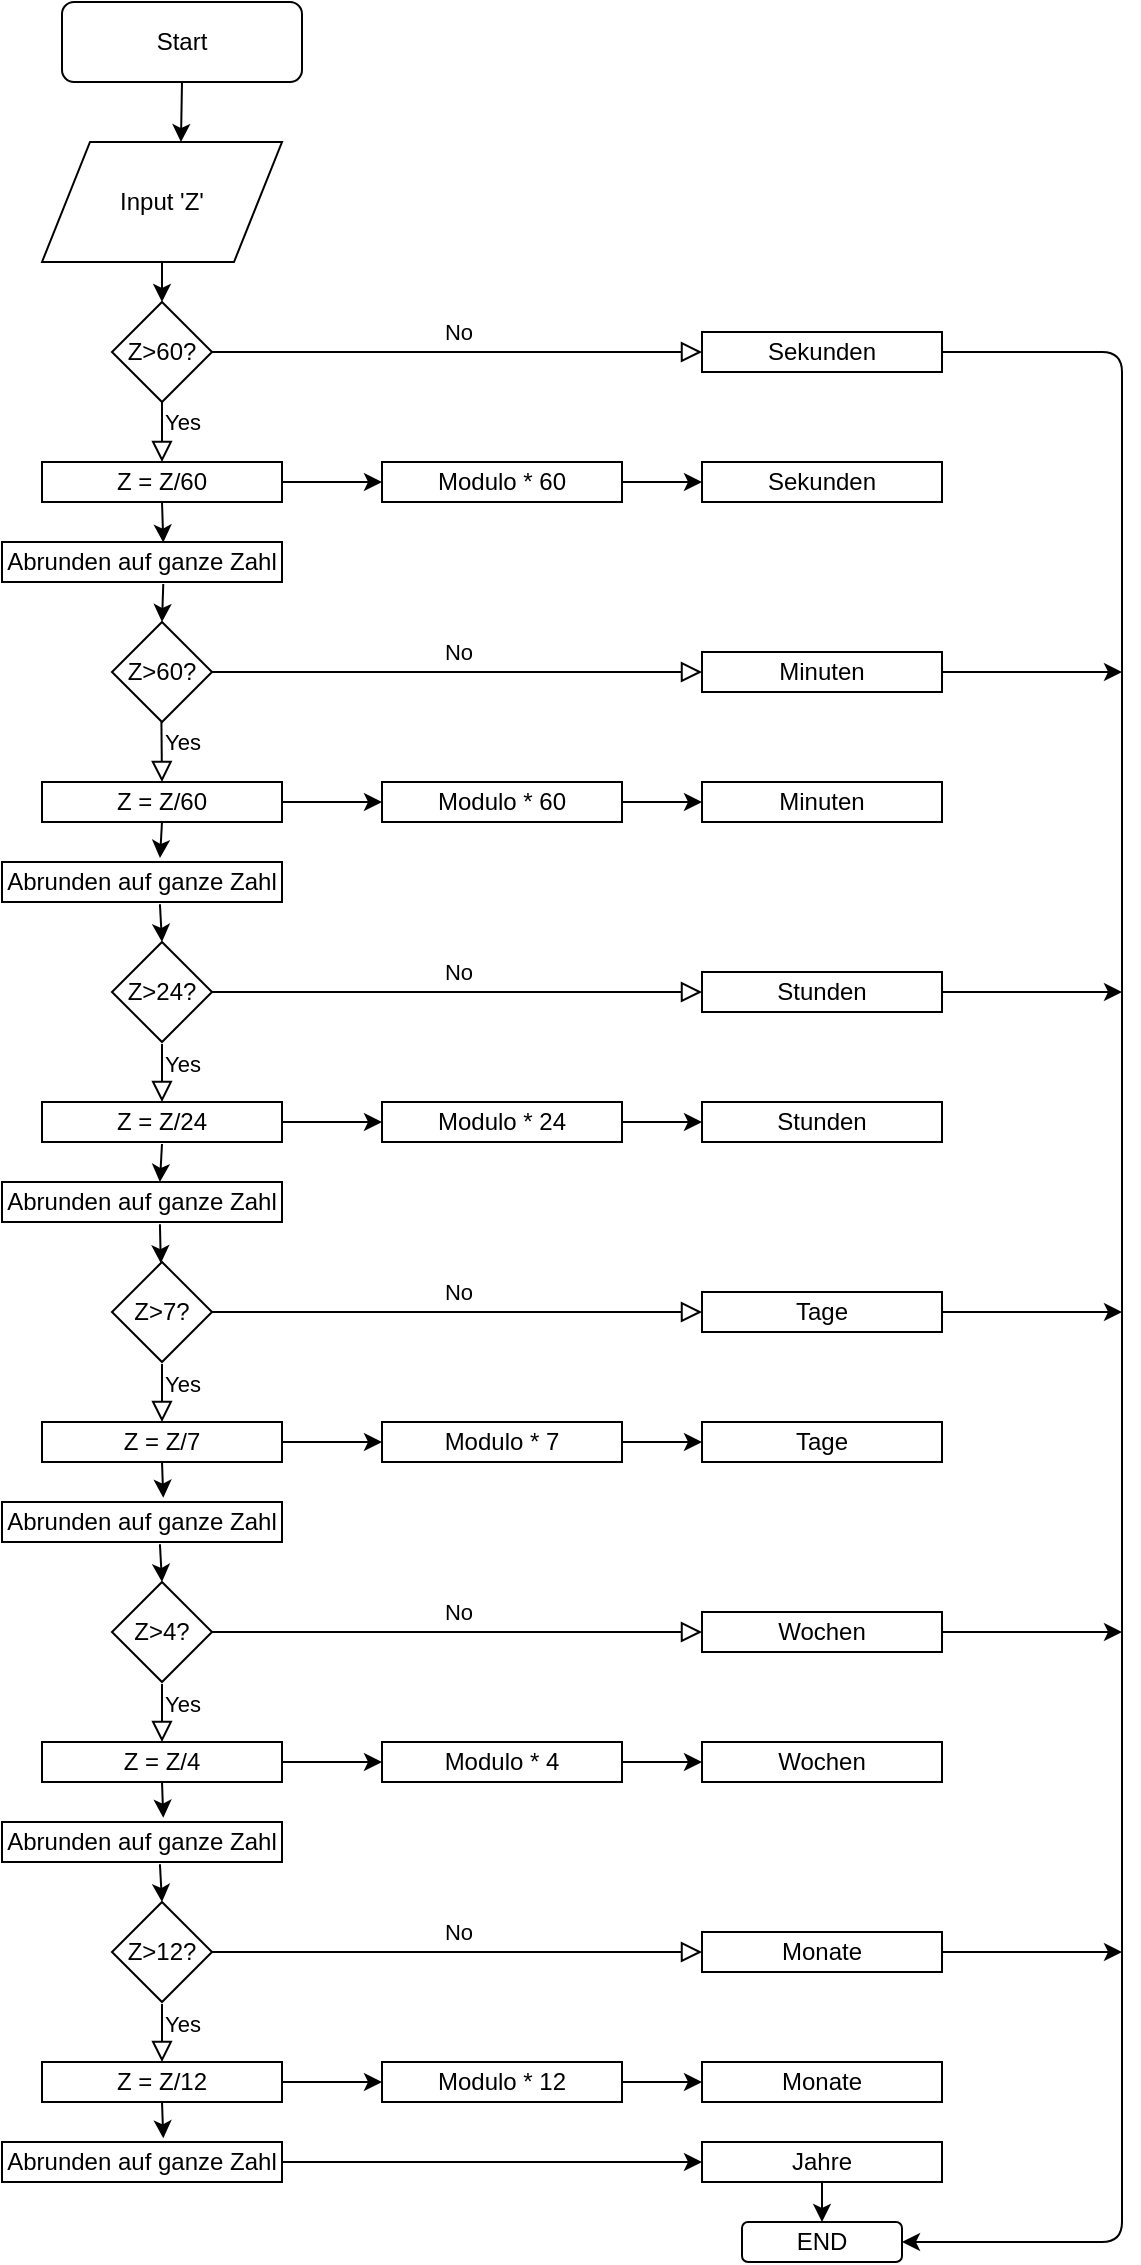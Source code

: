 <mxfile version="13.1.3" type="device"><diagram id="C5RBs43oDa-KdzZeNtuy" name="Page-1"><mxGraphModel dx="931" dy="553" grid="1" gridSize="10" guides="1" tooltips="1" connect="1" arrows="1" fold="1" page="1" pageScale="1" pageWidth="827" pageHeight="1169" math="0" shadow="0"><root><mxCell id="WIyWlLk6GJQsqaUBKTNV-0"/><mxCell id="WIyWlLk6GJQsqaUBKTNV-1" parent="WIyWlLk6GJQsqaUBKTNV-0"/><mxCell id="WIyWlLk6GJQsqaUBKTNV-3" value="Start" style="rounded=1;whiteSpace=wrap;html=1;fontSize=12;glass=0;strokeWidth=1;shadow=0;" parent="WIyWlLk6GJQsqaUBKTNV-1" vertex="1"><mxGeometry x="220" y="10" width="120" height="40" as="geometry"/></mxCell><mxCell id="YqnQ8msq7XzvJthsSd8H-0" value="Input 'Z'" style="shape=parallelogram;perimeter=parallelogramPerimeter;whiteSpace=wrap;html=1;" vertex="1" parent="WIyWlLk6GJQsqaUBKTNV-1"><mxGeometry x="210" y="80" width="120" height="60" as="geometry"/></mxCell><mxCell id="YqnQ8msq7XzvJthsSd8H-1" value="" style="endArrow=classic;html=1;exitX=0.5;exitY=1;exitDx=0;exitDy=0;entryX=0.579;entryY=0;entryDx=0;entryDy=0;entryPerimeter=0;" edge="1" parent="WIyWlLk6GJQsqaUBKTNV-1" source="WIyWlLk6GJQsqaUBKTNV-3" target="YqnQ8msq7XzvJthsSd8H-0"><mxGeometry width="50" height="50" relative="1" as="geometry"><mxPoint x="360" y="300" as="sourcePoint"/><mxPoint x="410" y="250" as="targetPoint"/></mxGeometry></mxCell><mxCell id="YqnQ8msq7XzvJthsSd8H-2" value="Z = Z/60" style="rounded=0;whiteSpace=wrap;html=1;" vertex="1" parent="WIyWlLk6GJQsqaUBKTNV-1"><mxGeometry x="210" y="240" width="120" height="20" as="geometry"/></mxCell><mxCell id="YqnQ8msq7XzvJthsSd8H-8" value="Z&amp;gt;60?" style="rhombus;whiteSpace=wrap;html=1;" vertex="1" parent="WIyWlLk6GJQsqaUBKTNV-1"><mxGeometry x="245" y="160" width="50" height="50" as="geometry"/></mxCell><mxCell id="YqnQ8msq7XzvJthsSd8H-14" value="Sekunden" style="rounded=0;whiteSpace=wrap;html=1;" vertex="1" parent="WIyWlLk6GJQsqaUBKTNV-1"><mxGeometry x="540" y="175" width="120" height="20" as="geometry"/></mxCell><mxCell id="YqnQ8msq7XzvJthsSd8H-43" value="Yes" style="edgeStyle=orthogonalEdgeStyle;rounded=0;html=1;jettySize=auto;orthogonalLoop=1;fontSize=11;endArrow=block;endFill=0;endSize=8;strokeWidth=1;shadow=0;labelBackgroundColor=none;entryX=0.5;entryY=0;entryDx=0;entryDy=0;exitX=0.5;exitY=1;exitDx=0;exitDy=0;" edge="1" parent="WIyWlLk6GJQsqaUBKTNV-1" source="YqnQ8msq7XzvJthsSd8H-8" target="YqnQ8msq7XzvJthsSd8H-2"><mxGeometry x="-0.33" y="10" relative="1" as="geometry"><mxPoint as="offset"/><mxPoint x="269.83" y="240" as="sourcePoint"/><mxPoint x="270" y="260" as="targetPoint"/></mxGeometry></mxCell><mxCell id="YqnQ8msq7XzvJthsSd8H-44" value="" style="endArrow=classic;html=1;exitX=1;exitY=0.5;exitDx=0;exitDy=0;entryX=0;entryY=0.5;entryDx=0;entryDy=0;" edge="1" parent="WIyWlLk6GJQsqaUBKTNV-1" source="YqnQ8msq7XzvJthsSd8H-2" target="YqnQ8msq7XzvJthsSd8H-45"><mxGeometry width="50" height="50" relative="1" as="geometry"><mxPoint x="280" y="270" as="sourcePoint"/><mxPoint x="390" y="260" as="targetPoint"/></mxGeometry></mxCell><mxCell id="YqnQ8msq7XzvJthsSd8H-45" value="Modulo * 60" style="rounded=0;whiteSpace=wrap;html=1;" vertex="1" parent="WIyWlLk6GJQsqaUBKTNV-1"><mxGeometry x="380" y="240" width="120" height="20" as="geometry"/></mxCell><mxCell id="YqnQ8msq7XzvJthsSd8H-46" value="Sekunden" style="rounded=0;whiteSpace=wrap;html=1;" vertex="1" parent="WIyWlLk6GJQsqaUBKTNV-1"><mxGeometry x="540" y="240" width="120" height="20" as="geometry"/></mxCell><mxCell id="YqnQ8msq7XzvJthsSd8H-48" value="" style="endArrow=classic;html=1;exitX=1;exitY=0.5;exitDx=0;exitDy=0;entryX=0;entryY=0.5;entryDx=0;entryDy=0;" edge="1" parent="WIyWlLk6GJQsqaUBKTNV-1" source="YqnQ8msq7XzvJthsSd8H-45" target="YqnQ8msq7XzvJthsSd8H-46"><mxGeometry width="50" height="50" relative="1" as="geometry"><mxPoint x="360" y="300" as="sourcePoint"/><mxPoint x="410" y="250" as="targetPoint"/></mxGeometry></mxCell><mxCell id="YqnQ8msq7XzvJthsSd8H-49" value="Abrunden auf ganze Zahl" style="rounded=0;whiteSpace=wrap;html=1;" vertex="1" parent="WIyWlLk6GJQsqaUBKTNV-1"><mxGeometry x="190" y="280" width="140" height="20" as="geometry"/></mxCell><mxCell id="YqnQ8msq7XzvJthsSd8H-50" style="edgeStyle=orthogonalEdgeStyle;rounded=0;orthogonalLoop=1;jettySize=auto;html=1;exitX=0.5;exitY=1;exitDx=0;exitDy=0;" edge="1" parent="WIyWlLk6GJQsqaUBKTNV-1" source="YqnQ8msq7XzvJthsSd8H-49" target="YqnQ8msq7XzvJthsSd8H-49"><mxGeometry relative="1" as="geometry"/></mxCell><mxCell id="YqnQ8msq7XzvJthsSd8H-51" value="" style="endArrow=classic;html=1;exitX=0.5;exitY=1;exitDx=0;exitDy=0;" edge="1" parent="WIyWlLk6GJQsqaUBKTNV-1" source="YqnQ8msq7XzvJthsSd8H-0" target="YqnQ8msq7XzvJthsSd8H-8"><mxGeometry width="50" height="50" relative="1" as="geometry"><mxPoint x="360" y="270" as="sourcePoint"/><mxPoint x="410" y="220" as="targetPoint"/></mxGeometry></mxCell><mxCell id="YqnQ8msq7XzvJthsSd8H-52" value="" style="endArrow=classic;html=1;exitX=0.5;exitY=1;exitDx=0;exitDy=0;entryX=0.576;entryY=0.014;entryDx=0;entryDy=0;entryPerimeter=0;" edge="1" parent="WIyWlLk6GJQsqaUBKTNV-1" source="YqnQ8msq7XzvJthsSd8H-2" target="YqnQ8msq7XzvJthsSd8H-49"><mxGeometry width="50" height="50" relative="1" as="geometry"><mxPoint x="360" y="240" as="sourcePoint"/><mxPoint x="410" y="190" as="targetPoint"/></mxGeometry></mxCell><mxCell id="YqnQ8msq7XzvJthsSd8H-53" value="No" style="edgeStyle=orthogonalEdgeStyle;rounded=0;html=1;jettySize=auto;orthogonalLoop=1;fontSize=11;endArrow=block;endFill=0;endSize=8;strokeWidth=1;shadow=0;labelBackgroundColor=none;exitX=1;exitY=0.5;exitDx=0;exitDy=0;entryX=0;entryY=0.5;entryDx=0;entryDy=0;" edge="1" parent="WIyWlLk6GJQsqaUBKTNV-1" source="YqnQ8msq7XzvJthsSd8H-8" target="YqnQ8msq7XzvJthsSd8H-14"><mxGeometry y="10" relative="1" as="geometry"><mxPoint as="offset"/><mxPoint x="300" y="185" as="sourcePoint"/><mxPoint x="345" y="184.76" as="targetPoint"/></mxGeometry></mxCell><mxCell id="YqnQ8msq7XzvJthsSd8H-54" value="Z&amp;gt;60?" style="rhombus;whiteSpace=wrap;html=1;" vertex="1" parent="WIyWlLk6GJQsqaUBKTNV-1"><mxGeometry x="245" y="320" width="50" height="50" as="geometry"/></mxCell><mxCell id="YqnQ8msq7XzvJthsSd8H-55" value="" style="endArrow=classic;html=1;exitX=0.576;exitY=1.05;exitDx=0;exitDy=0;exitPerimeter=0;entryX=0.5;entryY=0;entryDx=0;entryDy=0;" edge="1" parent="WIyWlLk6GJQsqaUBKTNV-1" source="YqnQ8msq7XzvJthsSd8H-49" target="YqnQ8msq7XzvJthsSd8H-54"><mxGeometry width="50" height="50" relative="1" as="geometry"><mxPoint x="300" y="480" as="sourcePoint"/><mxPoint x="350" y="430" as="targetPoint"/></mxGeometry></mxCell><mxCell id="YqnQ8msq7XzvJthsSd8H-56" value="Z = Z/60" style="rounded=0;whiteSpace=wrap;html=1;" vertex="1" parent="WIyWlLk6GJQsqaUBKTNV-1"><mxGeometry x="210" y="400" width="120" height="20" as="geometry"/></mxCell><mxCell id="YqnQ8msq7XzvJthsSd8H-60" value="Minuten" style="rounded=0;whiteSpace=wrap;html=1;" vertex="1" parent="WIyWlLk6GJQsqaUBKTNV-1"><mxGeometry x="540" y="335" width="120" height="20" as="geometry"/></mxCell><mxCell id="YqnQ8msq7XzvJthsSd8H-61" value="No" style="edgeStyle=orthogonalEdgeStyle;rounded=0;html=1;jettySize=auto;orthogonalLoop=1;fontSize=11;endArrow=block;endFill=0;endSize=8;strokeWidth=1;shadow=0;labelBackgroundColor=none;entryX=0;entryY=0.5;entryDx=0;entryDy=0;exitX=1;exitY=0.5;exitDx=0;exitDy=0;" edge="1" parent="WIyWlLk6GJQsqaUBKTNV-1" target="YqnQ8msq7XzvJthsSd8H-60" source="YqnQ8msq7XzvJthsSd8H-54"><mxGeometry y="10" relative="1" as="geometry"><mxPoint as="offset"/><mxPoint x="300" y="345" as="sourcePoint"/><mxPoint x="345" y="344.76" as="targetPoint"/></mxGeometry></mxCell><mxCell id="YqnQ8msq7XzvJthsSd8H-62" value="Yes" style="edgeStyle=orthogonalEdgeStyle;rounded=0;html=1;jettySize=auto;orthogonalLoop=1;fontSize=11;endArrow=block;endFill=0;endSize=8;strokeWidth=1;shadow=0;labelBackgroundColor=none;exitX=0.5;exitY=1;exitDx=0;exitDy=0;entryX=0.5;entryY=0;entryDx=0;entryDy=0;" edge="1" parent="WIyWlLk6GJQsqaUBKTNV-1" target="YqnQ8msq7XzvJthsSd8H-56"><mxGeometry x="-0.33" y="10" relative="1" as="geometry"><mxPoint as="offset"/><mxPoint x="269.71" y="370" as="sourcePoint"/><mxPoint x="270" y="390" as="targetPoint"/></mxGeometry></mxCell><mxCell id="YqnQ8msq7XzvJthsSd8H-66" value="" style="endArrow=classic;html=1;entryX=0;entryY=0.5;entryDx=0;entryDy=0;exitX=1;exitY=0.5;exitDx=0;exitDy=0;" edge="1" parent="WIyWlLk6GJQsqaUBKTNV-1" target="YqnQ8msq7XzvJthsSd8H-67" source="YqnQ8msq7XzvJthsSd8H-56"><mxGeometry width="50" height="50" relative="1" as="geometry"><mxPoint x="350" y="410" as="sourcePoint"/><mxPoint x="390" y="420" as="targetPoint"/></mxGeometry></mxCell><mxCell id="YqnQ8msq7XzvJthsSd8H-67" value="Modulo * 60" style="rounded=0;whiteSpace=wrap;html=1;" vertex="1" parent="WIyWlLk6GJQsqaUBKTNV-1"><mxGeometry x="380" y="400" width="120" height="20" as="geometry"/></mxCell><mxCell id="YqnQ8msq7XzvJthsSd8H-68" value="Minuten" style="rounded=0;whiteSpace=wrap;html=1;" vertex="1" parent="WIyWlLk6GJQsqaUBKTNV-1"><mxGeometry x="540" y="400" width="120" height="20" as="geometry"/></mxCell><mxCell id="YqnQ8msq7XzvJthsSd8H-69" value="" style="endArrow=classic;html=1;exitX=1;exitY=0.5;exitDx=0;exitDy=0;entryX=0;entryY=0.5;entryDx=0;entryDy=0;" edge="1" parent="WIyWlLk6GJQsqaUBKTNV-1" source="YqnQ8msq7XzvJthsSd8H-67" target="YqnQ8msq7XzvJthsSd8H-68"><mxGeometry width="50" height="50" relative="1" as="geometry"><mxPoint x="360" y="460" as="sourcePoint"/><mxPoint x="410" y="410" as="targetPoint"/></mxGeometry></mxCell><mxCell id="YqnQ8msq7XzvJthsSd8H-70" value="Z&amp;gt;24?" style="rhombus;whiteSpace=wrap;html=1;" vertex="1" parent="WIyWlLk6GJQsqaUBKTNV-1"><mxGeometry x="245" y="480" width="50" height="50" as="geometry"/></mxCell><mxCell id="YqnQ8msq7XzvJthsSd8H-71" value="" style="endArrow=classic;html=1;exitX=0.5;exitY=1;exitDx=0;exitDy=0;" edge="1" parent="WIyWlLk6GJQsqaUBKTNV-1" source="YqnQ8msq7XzvJthsSd8H-56"><mxGeometry width="50" height="50" relative="1" as="geometry"><mxPoint x="270" y="430" as="sourcePoint"/><mxPoint x="269" y="438" as="targetPoint"/></mxGeometry></mxCell><mxCell id="YqnQ8msq7XzvJthsSd8H-73" value="Stunden" style="rounded=0;whiteSpace=wrap;html=1;" vertex="1" parent="WIyWlLk6GJQsqaUBKTNV-1"><mxGeometry x="540" y="495" width="120" height="20" as="geometry"/></mxCell><mxCell id="YqnQ8msq7XzvJthsSd8H-74" value="No" style="edgeStyle=orthogonalEdgeStyle;rounded=0;html=1;jettySize=auto;orthogonalLoop=1;fontSize=11;endArrow=block;endFill=0;endSize=8;strokeWidth=1;shadow=0;labelBackgroundColor=none;entryX=0;entryY=0.5;entryDx=0;entryDy=0;exitX=1;exitY=0.5;exitDx=0;exitDy=0;" edge="1" parent="WIyWlLk6GJQsqaUBKTNV-1" target="YqnQ8msq7XzvJthsSd8H-73" source="YqnQ8msq7XzvJthsSd8H-70"><mxGeometry y="10" relative="1" as="geometry"><mxPoint as="offset"/><mxPoint x="310" y="505" as="sourcePoint"/><mxPoint x="345" y="504.76" as="targetPoint"/></mxGeometry></mxCell><mxCell id="YqnQ8msq7XzvJthsSd8H-75" value="Z = Z/24" style="rounded=0;whiteSpace=wrap;html=1;" vertex="1" parent="WIyWlLk6GJQsqaUBKTNV-1"><mxGeometry x="210" y="560" width="120" height="20" as="geometry"/></mxCell><mxCell id="YqnQ8msq7XzvJthsSd8H-76" value="Yes" style="edgeStyle=orthogonalEdgeStyle;rounded=0;html=1;jettySize=auto;orthogonalLoop=1;fontSize=11;endArrow=block;endFill=0;endSize=8;strokeWidth=1;shadow=0;labelBackgroundColor=none;entryX=0.5;entryY=0;entryDx=0;entryDy=0;" edge="1" parent="WIyWlLk6GJQsqaUBKTNV-1" target="YqnQ8msq7XzvJthsSd8H-75"><mxGeometry x="-0.33" y="10" relative="1" as="geometry"><mxPoint as="offset"/><mxPoint x="270" y="531" as="sourcePoint"/><mxPoint x="270" y="550" as="targetPoint"/></mxGeometry></mxCell><mxCell id="YqnQ8msq7XzvJthsSd8H-79" value="" style="endArrow=classic;html=1;entryX=0;entryY=0.5;entryDx=0;entryDy=0;exitX=1;exitY=0.5;exitDx=0;exitDy=0;" edge="1" parent="WIyWlLk6GJQsqaUBKTNV-1" target="YqnQ8msq7XzvJthsSd8H-80" source="YqnQ8msq7XzvJthsSd8H-75"><mxGeometry width="50" height="50" relative="1" as="geometry"><mxPoint x="350" y="570" as="sourcePoint"/><mxPoint x="390" y="580" as="targetPoint"/></mxGeometry></mxCell><mxCell id="YqnQ8msq7XzvJthsSd8H-80" value="Modulo * 24" style="rounded=0;whiteSpace=wrap;html=1;" vertex="1" parent="WIyWlLk6GJQsqaUBKTNV-1"><mxGeometry x="380" y="560" width="120" height="20" as="geometry"/></mxCell><mxCell id="YqnQ8msq7XzvJthsSd8H-81" value="Stunden" style="rounded=0;whiteSpace=wrap;html=1;" vertex="1" parent="WIyWlLk6GJQsqaUBKTNV-1"><mxGeometry x="540" y="560" width="120" height="20" as="geometry"/></mxCell><mxCell id="YqnQ8msq7XzvJthsSd8H-82" value="" style="endArrow=classic;html=1;exitX=1;exitY=0.5;exitDx=0;exitDy=0;entryX=0;entryY=0.5;entryDx=0;entryDy=0;" edge="1" parent="WIyWlLk6GJQsqaUBKTNV-1" source="YqnQ8msq7XzvJthsSd8H-80" target="YqnQ8msq7XzvJthsSd8H-81"><mxGeometry width="50" height="50" relative="1" as="geometry"><mxPoint x="360" y="620" as="sourcePoint"/><mxPoint x="410" y="570" as="targetPoint"/></mxGeometry></mxCell><mxCell id="YqnQ8msq7XzvJthsSd8H-83" value="Z&amp;gt;7?" style="rhombus;whiteSpace=wrap;html=1;" vertex="1" parent="WIyWlLk6GJQsqaUBKTNV-1"><mxGeometry x="245" y="640" width="50" height="50" as="geometry"/></mxCell><mxCell id="YqnQ8msq7XzvJthsSd8H-84" value="" style="endArrow=classic;html=1;entryX=0.564;entryY=0;entryDx=0;entryDy=0;entryPerimeter=0;" edge="1" parent="WIyWlLk6GJQsqaUBKTNV-1" target="YqnQ8msq7XzvJthsSd8H-105"><mxGeometry width="50" height="50" relative="1" as="geometry"><mxPoint x="270" y="581" as="sourcePoint"/><mxPoint x="270" y="600" as="targetPoint"/></mxGeometry></mxCell><mxCell id="YqnQ8msq7XzvJthsSd8H-85" value="Tage" style="rounded=0;whiteSpace=wrap;html=1;" vertex="1" parent="WIyWlLk6GJQsqaUBKTNV-1"><mxGeometry x="540" y="655" width="120" height="20" as="geometry"/></mxCell><mxCell id="YqnQ8msq7XzvJthsSd8H-86" value="No" style="edgeStyle=orthogonalEdgeStyle;rounded=0;html=1;jettySize=auto;orthogonalLoop=1;fontSize=11;endArrow=block;endFill=0;endSize=8;strokeWidth=1;shadow=0;labelBackgroundColor=none;entryX=0;entryY=0.5;entryDx=0;entryDy=0;exitX=1;exitY=0.5;exitDx=0;exitDy=0;" edge="1" parent="WIyWlLk6GJQsqaUBKTNV-1" source="YqnQ8msq7XzvJthsSd8H-83" target="YqnQ8msq7XzvJthsSd8H-85"><mxGeometry y="10" relative="1" as="geometry"><mxPoint as="offset"/><mxPoint x="310" y="665" as="sourcePoint"/><mxPoint x="345" y="664.76" as="targetPoint"/></mxGeometry></mxCell><mxCell id="YqnQ8msq7XzvJthsSd8H-87" value="Z = Z/7" style="rounded=0;whiteSpace=wrap;html=1;" vertex="1" parent="WIyWlLk6GJQsqaUBKTNV-1"><mxGeometry x="210" y="720" width="120" height="20" as="geometry"/></mxCell><mxCell id="YqnQ8msq7XzvJthsSd8H-88" value="Yes" style="edgeStyle=orthogonalEdgeStyle;rounded=0;html=1;jettySize=auto;orthogonalLoop=1;fontSize=11;endArrow=block;endFill=0;endSize=8;strokeWidth=1;shadow=0;labelBackgroundColor=none;entryX=0.5;entryY=0;entryDx=0;entryDy=0;" edge="1" parent="WIyWlLk6GJQsqaUBKTNV-1" target="YqnQ8msq7XzvJthsSd8H-87"><mxGeometry x="-0.33" y="10" relative="1" as="geometry"><mxPoint as="offset"/><mxPoint x="270" y="691" as="sourcePoint"/><mxPoint x="270" y="710" as="targetPoint"/></mxGeometry></mxCell><mxCell id="YqnQ8msq7XzvJthsSd8H-89" value="" style="endArrow=classic;html=1;entryX=0;entryY=0.5;entryDx=0;entryDy=0;exitX=1;exitY=0.5;exitDx=0;exitDy=0;" edge="1" parent="WIyWlLk6GJQsqaUBKTNV-1" source="YqnQ8msq7XzvJthsSd8H-87" target="YqnQ8msq7XzvJthsSd8H-90"><mxGeometry width="50" height="50" relative="1" as="geometry"><mxPoint x="350" y="730" as="sourcePoint"/><mxPoint x="390" y="740" as="targetPoint"/></mxGeometry></mxCell><mxCell id="YqnQ8msq7XzvJthsSd8H-90" value="Modulo * 7" style="rounded=0;whiteSpace=wrap;html=1;" vertex="1" parent="WIyWlLk6GJQsqaUBKTNV-1"><mxGeometry x="380" y="720" width="120" height="20" as="geometry"/></mxCell><mxCell id="YqnQ8msq7XzvJthsSd8H-91" value="Tage" style="rounded=0;whiteSpace=wrap;html=1;" vertex="1" parent="WIyWlLk6GJQsqaUBKTNV-1"><mxGeometry x="540" y="720" width="120" height="20" as="geometry"/></mxCell><mxCell id="YqnQ8msq7XzvJthsSd8H-92" value="" style="endArrow=classic;html=1;exitX=1;exitY=0.5;exitDx=0;exitDy=0;entryX=0;entryY=0.5;entryDx=0;entryDy=0;" edge="1" parent="WIyWlLk6GJQsqaUBKTNV-1" source="YqnQ8msq7XzvJthsSd8H-90" target="YqnQ8msq7XzvJthsSd8H-91"><mxGeometry width="50" height="50" relative="1" as="geometry"><mxPoint x="360" y="780" as="sourcePoint"/><mxPoint x="410" y="730" as="targetPoint"/></mxGeometry></mxCell><mxCell id="YqnQ8msq7XzvJthsSd8H-93" value="Z&amp;gt;4?" style="rhombus;whiteSpace=wrap;html=1;" vertex="1" parent="WIyWlLk6GJQsqaUBKTNV-1"><mxGeometry x="245" y="800" width="50" height="50" as="geometry"/></mxCell><mxCell id="YqnQ8msq7XzvJthsSd8H-94" value="" style="endArrow=classic;html=1;exitX=0.5;exitY=1;exitDx=0;exitDy=0;entryX=0.576;entryY=-0.107;entryDx=0;entryDy=0;entryPerimeter=0;" edge="1" parent="WIyWlLk6GJQsqaUBKTNV-1" target="YqnQ8msq7XzvJthsSd8H-107"><mxGeometry width="50" height="50" relative="1" as="geometry"><mxPoint x="270" y="740" as="sourcePoint"/><mxPoint x="270" y="750" as="targetPoint"/></mxGeometry></mxCell><mxCell id="YqnQ8msq7XzvJthsSd8H-95" value="Wochen" style="rounded=0;whiteSpace=wrap;html=1;" vertex="1" parent="WIyWlLk6GJQsqaUBKTNV-1"><mxGeometry x="540" y="815" width="120" height="20" as="geometry"/></mxCell><mxCell id="YqnQ8msq7XzvJthsSd8H-96" value="No" style="edgeStyle=orthogonalEdgeStyle;rounded=0;html=1;jettySize=auto;orthogonalLoop=1;fontSize=11;endArrow=block;endFill=0;endSize=8;strokeWidth=1;shadow=0;labelBackgroundColor=none;entryX=0;entryY=0.5;entryDx=0;entryDy=0;exitX=1;exitY=0.5;exitDx=0;exitDy=0;" edge="1" parent="WIyWlLk6GJQsqaUBKTNV-1" source="YqnQ8msq7XzvJthsSd8H-93" target="YqnQ8msq7XzvJthsSd8H-95"><mxGeometry y="10" relative="1" as="geometry"><mxPoint as="offset"/><mxPoint x="310" y="825" as="sourcePoint"/><mxPoint x="345" y="824.76" as="targetPoint"/></mxGeometry></mxCell><mxCell id="YqnQ8msq7XzvJthsSd8H-97" value="Z = Z/4" style="rounded=0;whiteSpace=wrap;html=1;" vertex="1" parent="WIyWlLk6GJQsqaUBKTNV-1"><mxGeometry x="210" y="880" width="120" height="20" as="geometry"/></mxCell><mxCell id="YqnQ8msq7XzvJthsSd8H-98" value="Yes" style="edgeStyle=orthogonalEdgeStyle;rounded=0;html=1;jettySize=auto;orthogonalLoop=1;fontSize=11;endArrow=block;endFill=0;endSize=8;strokeWidth=1;shadow=0;labelBackgroundColor=none;entryX=0.5;entryY=0;entryDx=0;entryDy=0;" edge="1" parent="WIyWlLk6GJQsqaUBKTNV-1" target="YqnQ8msq7XzvJthsSd8H-97"><mxGeometry x="-0.33" y="10" relative="1" as="geometry"><mxPoint as="offset"/><mxPoint x="270" y="851" as="sourcePoint"/><mxPoint x="270" y="870" as="targetPoint"/></mxGeometry></mxCell><mxCell id="YqnQ8msq7XzvJthsSd8H-99" value="" style="endArrow=classic;html=1;entryX=0;entryY=0.5;entryDx=0;entryDy=0;exitX=1;exitY=0.5;exitDx=0;exitDy=0;" edge="1" parent="WIyWlLk6GJQsqaUBKTNV-1" source="YqnQ8msq7XzvJthsSd8H-97" target="YqnQ8msq7XzvJthsSd8H-100"><mxGeometry width="50" height="50" relative="1" as="geometry"><mxPoint x="350" y="890" as="sourcePoint"/><mxPoint x="390" y="900" as="targetPoint"/></mxGeometry></mxCell><mxCell id="YqnQ8msq7XzvJthsSd8H-100" value="Modulo * 4" style="rounded=0;whiteSpace=wrap;html=1;" vertex="1" parent="WIyWlLk6GJQsqaUBKTNV-1"><mxGeometry x="380" y="880" width="120" height="20" as="geometry"/></mxCell><mxCell id="YqnQ8msq7XzvJthsSd8H-101" value="Wochen" style="rounded=0;whiteSpace=wrap;html=1;" vertex="1" parent="WIyWlLk6GJQsqaUBKTNV-1"><mxGeometry x="540" y="880" width="120" height="20" as="geometry"/></mxCell><mxCell id="YqnQ8msq7XzvJthsSd8H-102" value="" style="endArrow=classic;html=1;exitX=1;exitY=0.5;exitDx=0;exitDy=0;entryX=0;entryY=0.5;entryDx=0;entryDy=0;" edge="1" parent="WIyWlLk6GJQsqaUBKTNV-1" source="YqnQ8msq7XzvJthsSd8H-100" target="YqnQ8msq7XzvJthsSd8H-101"><mxGeometry width="50" height="50" relative="1" as="geometry"><mxPoint x="360" y="940" as="sourcePoint"/><mxPoint x="410" y="890" as="targetPoint"/></mxGeometry></mxCell><mxCell id="YqnQ8msq7XzvJthsSd8H-103" value="Abrunden auf ganze Zahl" style="rounded=0;whiteSpace=wrap;html=1;" vertex="1" parent="WIyWlLk6GJQsqaUBKTNV-1"><mxGeometry x="190" y="440" width="140" height="20" as="geometry"/></mxCell><mxCell id="YqnQ8msq7XzvJthsSd8H-104" value="" style="endArrow=classic;html=1;exitX=0.564;exitY=1.057;exitDx=0;exitDy=0;exitPerimeter=0;entryX=0.5;entryY=0;entryDx=0;entryDy=0;" edge="1" parent="WIyWlLk6GJQsqaUBKTNV-1" source="YqnQ8msq7XzvJthsSd8H-103" target="YqnQ8msq7XzvJthsSd8H-70"><mxGeometry width="50" height="50" relative="1" as="geometry"><mxPoint x="350" y="540" as="sourcePoint"/><mxPoint x="400" y="490" as="targetPoint"/></mxGeometry></mxCell><mxCell id="YqnQ8msq7XzvJthsSd8H-105" value="Abrunden auf ganze Zahl" style="rounded=0;whiteSpace=wrap;html=1;" vertex="1" parent="WIyWlLk6GJQsqaUBKTNV-1"><mxGeometry x="190" y="600" width="140" height="20" as="geometry"/></mxCell><mxCell id="YqnQ8msq7XzvJthsSd8H-106" value="" style="endArrow=classic;html=1;exitX=0.564;exitY=1.057;exitDx=0;exitDy=0;exitPerimeter=0;" edge="1" parent="WIyWlLk6GJQsqaUBKTNV-1" source="YqnQ8msq7XzvJthsSd8H-105" target="YqnQ8msq7XzvJthsSd8H-83"><mxGeometry width="50" height="50" relative="1" as="geometry"><mxPoint x="350" y="700" as="sourcePoint"/><mxPoint x="270" y="640" as="targetPoint"/></mxGeometry></mxCell><mxCell id="YqnQ8msq7XzvJthsSd8H-107" value="Abrunden auf ganze Zahl" style="rounded=0;whiteSpace=wrap;html=1;" vertex="1" parent="WIyWlLk6GJQsqaUBKTNV-1"><mxGeometry x="190" y="760" width="140" height="20" as="geometry"/></mxCell><mxCell id="YqnQ8msq7XzvJthsSd8H-108" value="" style="endArrow=classic;html=1;exitX=0.564;exitY=1.057;exitDx=0;exitDy=0;exitPerimeter=0;entryX=0.5;entryY=0;entryDx=0;entryDy=0;" edge="1" parent="WIyWlLk6GJQsqaUBKTNV-1" source="YqnQ8msq7XzvJthsSd8H-107" target="YqnQ8msq7XzvJthsSd8H-93"><mxGeometry width="50" height="50" relative="1" as="geometry"><mxPoint x="350" y="860" as="sourcePoint"/><mxPoint x="270" y="800" as="targetPoint"/></mxGeometry></mxCell><mxCell id="YqnQ8msq7XzvJthsSd8H-111" value="Z&amp;gt;12?" style="rhombus;whiteSpace=wrap;html=1;" vertex="1" parent="WIyWlLk6GJQsqaUBKTNV-1"><mxGeometry x="245" y="960" width="50" height="50" as="geometry"/></mxCell><mxCell id="YqnQ8msq7XzvJthsSd8H-112" value="" style="endArrow=classic;html=1;exitX=0.5;exitY=1;exitDx=0;exitDy=0;entryX=0.576;entryY=-0.107;entryDx=0;entryDy=0;entryPerimeter=0;" edge="1" parent="WIyWlLk6GJQsqaUBKTNV-1" target="YqnQ8msq7XzvJthsSd8H-121"><mxGeometry width="50" height="50" relative="1" as="geometry"><mxPoint x="270" y="900" as="sourcePoint"/><mxPoint x="270" y="910" as="targetPoint"/></mxGeometry></mxCell><mxCell id="YqnQ8msq7XzvJthsSd8H-113" value="Monate" style="rounded=0;whiteSpace=wrap;html=1;" vertex="1" parent="WIyWlLk6GJQsqaUBKTNV-1"><mxGeometry x="540" y="975" width="120" height="20" as="geometry"/></mxCell><mxCell id="YqnQ8msq7XzvJthsSd8H-114" value="No" style="edgeStyle=orthogonalEdgeStyle;rounded=0;html=1;jettySize=auto;orthogonalLoop=1;fontSize=11;endArrow=block;endFill=0;endSize=8;strokeWidth=1;shadow=0;labelBackgroundColor=none;entryX=0;entryY=0.5;entryDx=0;entryDy=0;exitX=1;exitY=0.5;exitDx=0;exitDy=0;" edge="1" parent="WIyWlLk6GJQsqaUBKTNV-1" source="YqnQ8msq7XzvJthsSd8H-111" target="YqnQ8msq7XzvJthsSd8H-113"><mxGeometry y="10" relative="1" as="geometry"><mxPoint as="offset"/><mxPoint x="310" y="985" as="sourcePoint"/><mxPoint x="345" y="984.76" as="targetPoint"/></mxGeometry></mxCell><mxCell id="YqnQ8msq7XzvJthsSd8H-115" value="Z = Z/12" style="rounded=0;whiteSpace=wrap;html=1;" vertex="1" parent="WIyWlLk6GJQsqaUBKTNV-1"><mxGeometry x="210" y="1040" width="120" height="20" as="geometry"/></mxCell><mxCell id="YqnQ8msq7XzvJthsSd8H-116" value="Yes" style="edgeStyle=orthogonalEdgeStyle;rounded=0;html=1;jettySize=auto;orthogonalLoop=1;fontSize=11;endArrow=block;endFill=0;endSize=8;strokeWidth=1;shadow=0;labelBackgroundColor=none;entryX=0.5;entryY=0;entryDx=0;entryDy=0;" edge="1" parent="WIyWlLk6GJQsqaUBKTNV-1" target="YqnQ8msq7XzvJthsSd8H-115"><mxGeometry x="-0.33" y="10" relative="1" as="geometry"><mxPoint as="offset"/><mxPoint x="270" y="1011" as="sourcePoint"/><mxPoint x="270" y="1030" as="targetPoint"/></mxGeometry></mxCell><mxCell id="YqnQ8msq7XzvJthsSd8H-117" value="" style="endArrow=classic;html=1;entryX=0;entryY=0.5;entryDx=0;entryDy=0;exitX=1;exitY=0.5;exitDx=0;exitDy=0;" edge="1" parent="WIyWlLk6GJQsqaUBKTNV-1" source="YqnQ8msq7XzvJthsSd8H-115" target="YqnQ8msq7XzvJthsSd8H-118"><mxGeometry width="50" height="50" relative="1" as="geometry"><mxPoint x="350" y="1050" as="sourcePoint"/><mxPoint x="390" y="1060" as="targetPoint"/></mxGeometry></mxCell><mxCell id="YqnQ8msq7XzvJthsSd8H-118" value="Modulo * 12" style="rounded=0;whiteSpace=wrap;html=1;" vertex="1" parent="WIyWlLk6GJQsqaUBKTNV-1"><mxGeometry x="380" y="1040" width="120" height="20" as="geometry"/></mxCell><mxCell id="YqnQ8msq7XzvJthsSd8H-119" value="Monate" style="rounded=0;whiteSpace=wrap;html=1;" vertex="1" parent="WIyWlLk6GJQsqaUBKTNV-1"><mxGeometry x="540" y="1040" width="120" height="20" as="geometry"/></mxCell><mxCell id="YqnQ8msq7XzvJthsSd8H-120" value="" style="endArrow=classic;html=1;exitX=1;exitY=0.5;exitDx=0;exitDy=0;entryX=0;entryY=0.5;entryDx=0;entryDy=0;" edge="1" parent="WIyWlLk6GJQsqaUBKTNV-1" source="YqnQ8msq7XzvJthsSd8H-118" target="YqnQ8msq7XzvJthsSd8H-119"><mxGeometry width="50" height="50" relative="1" as="geometry"><mxPoint x="360" y="1100" as="sourcePoint"/><mxPoint x="410" y="1050" as="targetPoint"/></mxGeometry></mxCell><mxCell id="YqnQ8msq7XzvJthsSd8H-121" value="Abrunden auf ganze Zahl" style="rounded=0;whiteSpace=wrap;html=1;" vertex="1" parent="WIyWlLk6GJQsqaUBKTNV-1"><mxGeometry x="190" y="920" width="140" height="20" as="geometry"/></mxCell><mxCell id="YqnQ8msq7XzvJthsSd8H-122" value="" style="endArrow=classic;html=1;exitX=0.564;exitY=1.057;exitDx=0;exitDy=0;exitPerimeter=0;entryX=0.5;entryY=0;entryDx=0;entryDy=0;" edge="1" parent="WIyWlLk6GJQsqaUBKTNV-1" source="YqnQ8msq7XzvJthsSd8H-121" target="YqnQ8msq7XzvJthsSd8H-111"><mxGeometry width="50" height="50" relative="1" as="geometry"><mxPoint x="350" y="1020" as="sourcePoint"/><mxPoint x="270" y="960" as="targetPoint"/></mxGeometry></mxCell><mxCell id="YqnQ8msq7XzvJthsSd8H-124" value="" style="endArrow=classic;html=1;exitX=0.5;exitY=1;exitDx=0;exitDy=0;entryX=0.576;entryY=-0.093;entryDx=0;entryDy=0;entryPerimeter=0;" edge="1" parent="WIyWlLk6GJQsqaUBKTNV-1" target="YqnQ8msq7XzvJthsSd8H-133"><mxGeometry width="50" height="50" relative="1" as="geometry"><mxPoint x="270" y="1060" as="sourcePoint"/><mxPoint x="270" y="1070" as="targetPoint"/></mxGeometry></mxCell><mxCell id="YqnQ8msq7XzvJthsSd8H-125" value="Jahre" style="rounded=0;whiteSpace=wrap;html=1;" vertex="1" parent="WIyWlLk6GJQsqaUBKTNV-1"><mxGeometry x="540" y="1080" width="120" height="20" as="geometry"/></mxCell><mxCell id="YqnQ8msq7XzvJthsSd8H-133" value="Abrunden auf ganze Zahl" style="rounded=0;whiteSpace=wrap;html=1;" vertex="1" parent="WIyWlLk6GJQsqaUBKTNV-1"><mxGeometry x="190" y="1080" width="140" height="20" as="geometry"/></mxCell><mxCell id="YqnQ8msq7XzvJthsSd8H-134" value="" style="endArrow=classic;html=1;exitX=1;exitY=0.5;exitDx=0;exitDy=0;entryX=0;entryY=0.5;entryDx=0;entryDy=0;" edge="1" parent="WIyWlLk6GJQsqaUBKTNV-1" source="YqnQ8msq7XzvJthsSd8H-133" target="YqnQ8msq7XzvJthsSd8H-125"><mxGeometry width="50" height="50" relative="1" as="geometry"><mxPoint x="350" y="1180" as="sourcePoint"/><mxPoint x="270" y="1130" as="targetPoint"/><Array as="points"/></mxGeometry></mxCell><mxCell id="YqnQ8msq7XzvJthsSd8H-136" value="END" style="rounded=1;whiteSpace=wrap;html=1;" vertex="1" parent="WIyWlLk6GJQsqaUBKTNV-1"><mxGeometry x="560" y="1120" width="80" height="20" as="geometry"/></mxCell><mxCell id="YqnQ8msq7XzvJthsSd8H-137" value="" style="endArrow=classic;html=1;entryX=0.5;entryY=0;entryDx=0;entryDy=0;exitX=0.5;exitY=1;exitDx=0;exitDy=0;" edge="1" parent="WIyWlLk6GJQsqaUBKTNV-1" source="YqnQ8msq7XzvJthsSd8H-125" target="YqnQ8msq7XzvJthsSd8H-136"><mxGeometry width="50" height="50" relative="1" as="geometry"><mxPoint x="270" y="1103" as="sourcePoint"/><mxPoint x="280.64" y="1088.14" as="targetPoint"/></mxGeometry></mxCell><mxCell id="YqnQ8msq7XzvJthsSd8H-138" value="" style="endArrow=classic;html=1;entryX=1;entryY=0.5;entryDx=0;entryDy=0;" edge="1" parent="WIyWlLk6GJQsqaUBKTNV-1" target="YqnQ8msq7XzvJthsSd8H-136"><mxGeometry width="50" height="50" relative="1" as="geometry"><mxPoint x="660" y="185" as="sourcePoint"/><mxPoint x="300" y="940" as="targetPoint"/><Array as="points"><mxPoint x="710" y="185"/><mxPoint x="750" y="185"/><mxPoint x="750" y="1130"/></Array></mxGeometry></mxCell><mxCell id="YqnQ8msq7XzvJthsSd8H-141" value="" style="endArrow=classic;html=1;exitX=1;exitY=0.5;exitDx=0;exitDy=0;" edge="1" parent="WIyWlLk6GJQsqaUBKTNV-1" source="YqnQ8msq7XzvJthsSd8H-60"><mxGeometry width="50" height="50" relative="1" as="geometry"><mxPoint x="680" y="345" as="sourcePoint"/><mxPoint x="750" y="345" as="targetPoint"/></mxGeometry></mxCell><mxCell id="YqnQ8msq7XzvJthsSd8H-142" value="" style="endArrow=classic;html=1;exitX=1;exitY=0.5;exitDx=0;exitDy=0;" edge="1" parent="WIyWlLk6GJQsqaUBKTNV-1" source="YqnQ8msq7XzvJthsSd8H-73"><mxGeometry width="50" height="50" relative="1" as="geometry"><mxPoint x="670" y="504.71" as="sourcePoint"/><mxPoint x="750" y="505" as="targetPoint"/></mxGeometry></mxCell><mxCell id="YqnQ8msq7XzvJthsSd8H-144" value="" style="endArrow=classic;html=1;exitX=1;exitY=0.5;exitDx=0;exitDy=0;" edge="1" parent="WIyWlLk6GJQsqaUBKTNV-1" source="YqnQ8msq7XzvJthsSd8H-85"><mxGeometry width="50" height="50" relative="1" as="geometry"><mxPoint x="670" y="665" as="sourcePoint"/><mxPoint x="750" y="665" as="targetPoint"/></mxGeometry></mxCell><mxCell id="YqnQ8msq7XzvJthsSd8H-147" value="" style="endArrow=classic;html=1;exitX=1;exitY=0.5;exitDx=0;exitDy=0;" edge="1" parent="WIyWlLk6GJQsqaUBKTNV-1" source="YqnQ8msq7XzvJthsSd8H-95"><mxGeometry width="50" height="50" relative="1" as="geometry"><mxPoint x="670" y="824.66" as="sourcePoint"/><mxPoint x="750" y="825" as="targetPoint"/></mxGeometry></mxCell><mxCell id="YqnQ8msq7XzvJthsSd8H-148" value="" style="endArrow=classic;html=1;exitX=1;exitY=0.5;exitDx=0;exitDy=0;" edge="1" parent="WIyWlLk6GJQsqaUBKTNV-1" source="YqnQ8msq7XzvJthsSd8H-113"><mxGeometry width="50" height="50" relative="1" as="geometry"><mxPoint x="670" y="984.66" as="sourcePoint"/><mxPoint x="750" y="985" as="targetPoint"/></mxGeometry></mxCell></root></mxGraphModel></diagram></mxfile>